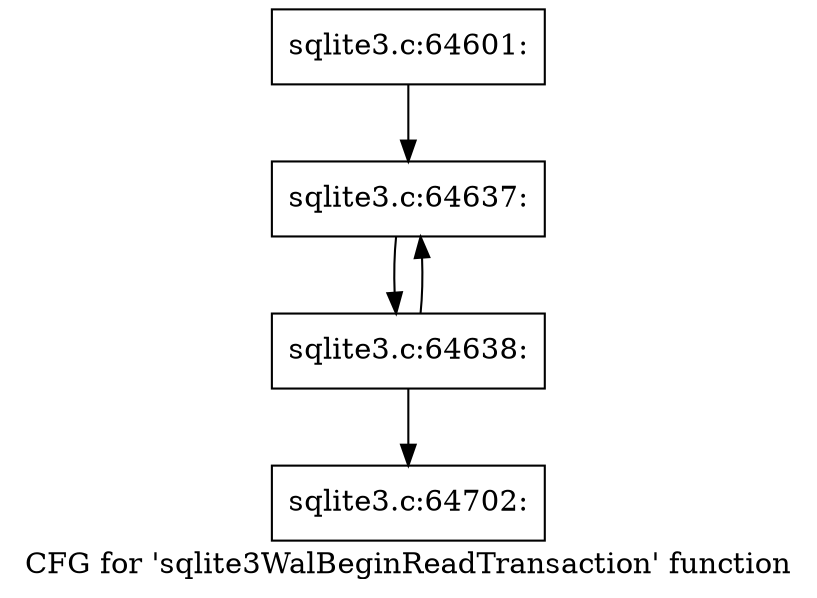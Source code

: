 digraph "CFG for 'sqlite3WalBeginReadTransaction' function" {
	label="CFG for 'sqlite3WalBeginReadTransaction' function";

	Node0x55c0f67121b0 [shape=record,label="{sqlite3.c:64601:}"];
	Node0x55c0f67121b0 -> Node0x55c0f7743540;
	Node0x55c0f7743540 [shape=record,label="{sqlite3.c:64637:}"];
	Node0x55c0f7743540 -> Node0x55c0f77434f0;
	Node0x55c0f77434f0 [shape=record,label="{sqlite3.c:64638:}"];
	Node0x55c0f77434f0 -> Node0x55c0f7743540;
	Node0x55c0f77434f0 -> Node0x55c0f77434a0;
	Node0x55c0f77434a0 [shape=record,label="{sqlite3.c:64702:}"];
}
